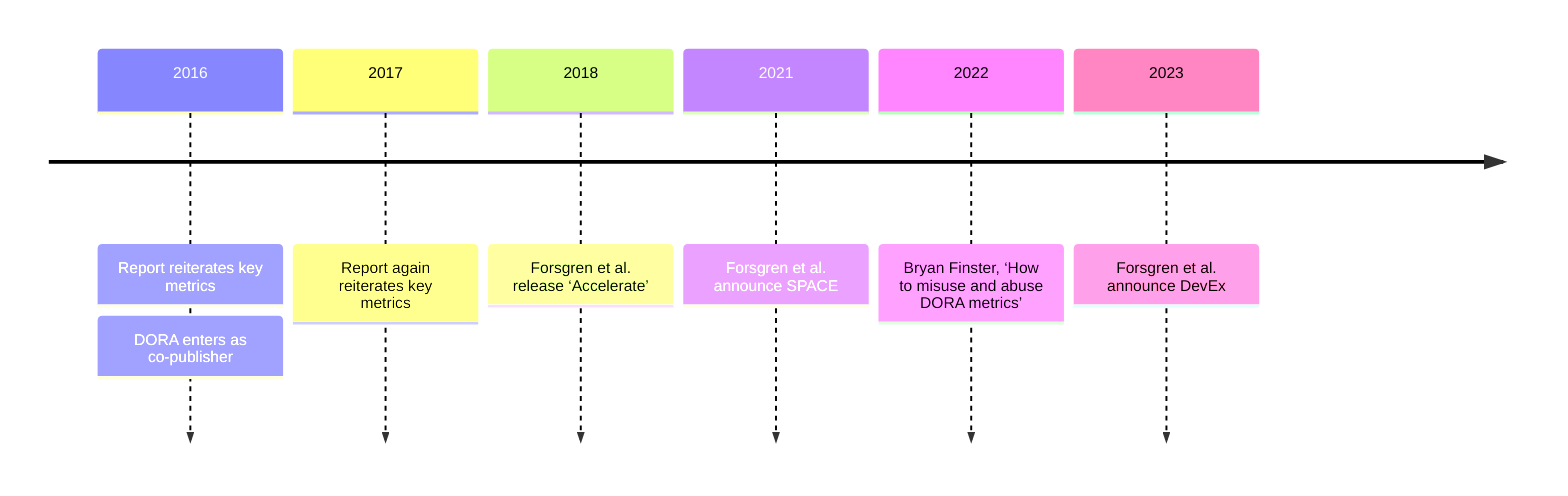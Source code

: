 timeline
    %%title DORA metrics timeline
    %%2009 : First DevOps Days conference
    %%2010 : Jez Humble, ‘Continuous Delivery’
    %%2012 : Alanna Brown sends first survey 
    %%2013 : Puppet Labs release first ‘State of DevOps’ report
    %%2014 : Report highlights three key metrics
    %%     : Forsgren joins team as lead author 
    %%2015 : The 2015 report completes set of four
    2016 : Report reiterates key metrics
         : DORA enters as co-publisher
    2017 : Report again reiterates key metrics
    2018 : Forsgren et al. release ‘Accelerate’
    2021 : Forsgren et al. announce SPACE
    2022 : Bryan Finster, ‘How to misuse and abuse DORA metrics’
    2023 : Forsgren et al. announce DevEx